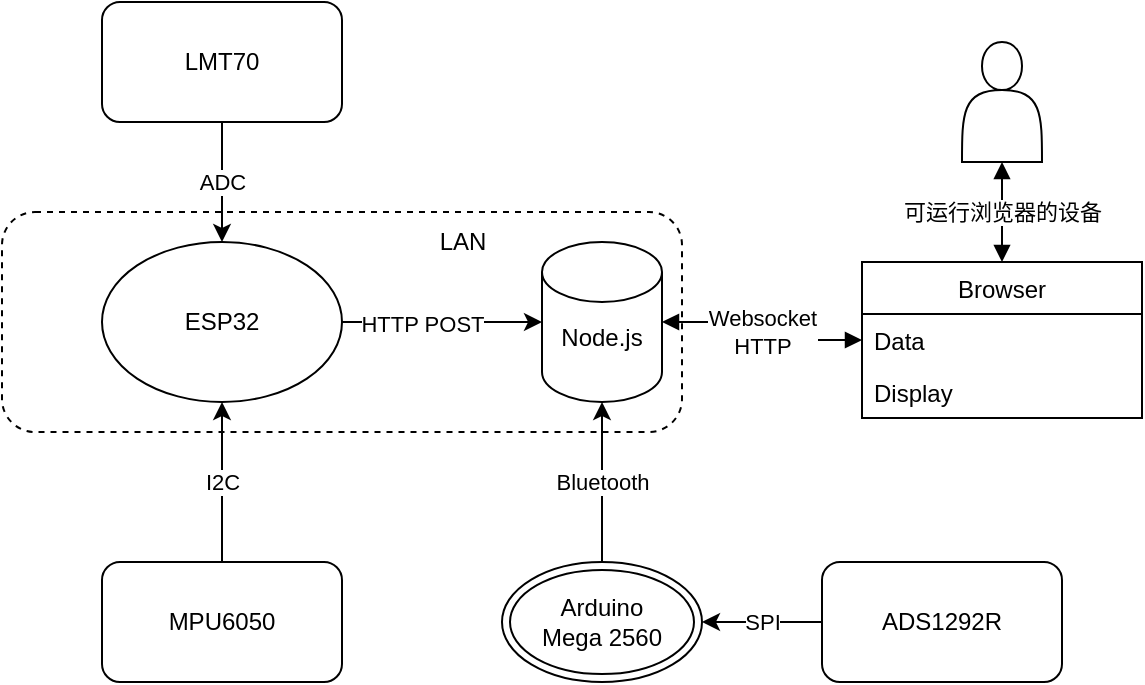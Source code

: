 <mxfile version="13.6.5">
    <diagram id="s0aIvk6Lv2XR50xBCdBM" name="Page-1">
        <mxGraphModel dx="311" dy="932" grid="1" gridSize="10" guides="1" tooltips="1" connect="1" arrows="1" fold="1" page="1" pageScale="1" pageWidth="827" pageHeight="1169" math="0" shadow="0">
            <root>
                <mxCell id="0"/>
                <mxCell id="1" parent="0"/>
                <mxCell id="22" value="" style="rounded=1;whiteSpace=wrap;html=1;dashed=1;" parent="1" vertex="1">
                    <mxGeometry x="130" y="375" width="340" height="110" as="geometry"/>
                </mxCell>
                <mxCell id="10" style="edgeStyle=orthogonalEdgeStyle;rounded=0;orthogonalLoop=1;jettySize=auto;html=1;exitX=1;exitY=0.5;exitDx=0;exitDy=0;" parent="1" source="8" target="9" edge="1">
                    <mxGeometry relative="1" as="geometry"/>
                </mxCell>
                <mxCell id="11" value="HTTP POST" style="edgeLabel;html=1;align=center;verticalAlign=middle;resizable=0;points=[];" parent="10" vertex="1" connectable="0">
                    <mxGeometry x="-0.2" y="-1" relative="1" as="geometry">
                        <mxPoint as="offset"/>
                    </mxGeometry>
                </mxCell>
                <mxCell id="8" value="ESP32" style="ellipse;whiteSpace=wrap;html=1;" parent="1" vertex="1">
                    <mxGeometry x="180" y="390" width="120" height="80" as="geometry"/>
                </mxCell>
                <mxCell id="9" value="&lt;br&gt;Node.js" style="shape=cylinder2;whiteSpace=wrap;html=1;boundedLbl=1;backgroundOutline=1;size=15;" parent="1" vertex="1">
                    <mxGeometry x="400" y="390" width="60" height="80" as="geometry"/>
                </mxCell>
                <mxCell id="13" value="ADC" style="edgeStyle=orthogonalEdgeStyle;rounded=0;orthogonalLoop=1;jettySize=auto;html=1;entryX=0.5;entryY=0;entryDx=0;entryDy=0;" parent="1" source="12" target="8" edge="1">
                    <mxGeometry relative="1" as="geometry"/>
                </mxCell>
                <mxCell id="12" value="LMT70" style="rounded=1;whiteSpace=wrap;html=1;" parent="1" vertex="1">
                    <mxGeometry x="180" y="270" width="120" height="60" as="geometry"/>
                </mxCell>
                <mxCell id="15" value="I2C" style="edgeStyle=orthogonalEdgeStyle;rounded=0;orthogonalLoop=1;jettySize=auto;html=1;entryX=0.5;entryY=1;entryDx=0;entryDy=0;" parent="1" source="14" target="8" edge="1">
                    <mxGeometry relative="1" as="geometry"/>
                </mxCell>
                <mxCell id="14" value="MPU6050" style="rounded=1;whiteSpace=wrap;html=1;" parent="1" vertex="1">
                    <mxGeometry x="180" y="550" width="120" height="60" as="geometry"/>
                </mxCell>
                <mxCell id="25" value="Bluetooth" style="edgeStyle=orthogonalEdgeStyle;rounded=0;orthogonalLoop=1;jettySize=auto;html=1;" parent="1" source="18" target="9" edge="1">
                    <mxGeometry relative="1" as="geometry"/>
                </mxCell>
                <mxCell id="18" value="Arduino&lt;br&gt;Mega 2560" style="ellipse;shape=doubleEllipse;whiteSpace=wrap;html=1;" parent="1" vertex="1">
                    <mxGeometry x="380" y="550" width="100" height="60" as="geometry"/>
                </mxCell>
                <mxCell id="24" value="SPI" style="edgeStyle=orthogonalEdgeStyle;rounded=0;orthogonalLoop=1;jettySize=auto;html=1;" parent="1" source="20" target="18" edge="1">
                    <mxGeometry relative="1" as="geometry"/>
                </mxCell>
                <mxCell id="20" value="ADS1292R" style="rounded=1;whiteSpace=wrap;html=1;" parent="1" vertex="1">
                    <mxGeometry x="540" y="550" width="120" height="60" as="geometry"/>
                </mxCell>
                <mxCell id="23" value="LAN" style="text;html=1;align=center;verticalAlign=middle;resizable=0;points=[];autosize=1;" parent="1" vertex="1">
                    <mxGeometry x="340" y="380" width="40" height="20" as="geometry"/>
                </mxCell>
                <mxCell id="32" value="Websocket&lt;br&gt;HTTP" style="edgeStyle=orthogonalEdgeStyle;rounded=0;orthogonalLoop=1;jettySize=auto;html=1;startArrow=block;startFill=1;endArrow=block;endFill=1;" edge="1" parent="1" source="26" target="9">
                    <mxGeometry relative="1" as="geometry"/>
                </mxCell>
                <mxCell id="26" value="Browser" style="swimlane;fontStyle=0;childLayout=stackLayout;horizontal=1;startSize=26;fillColor=none;horizontalStack=0;resizeParent=1;resizeParentMax=0;resizeLast=0;collapsible=1;marginBottom=0;" vertex="1" parent="1">
                    <mxGeometry x="560" y="400" width="140" height="78" as="geometry"/>
                </mxCell>
                <mxCell id="27" value="Data" style="text;strokeColor=none;fillColor=none;align=left;verticalAlign=top;spacingLeft=4;spacingRight=4;overflow=hidden;rotatable=0;points=[[0,0.5],[1,0.5]];portConstraint=eastwest;" vertex="1" parent="26">
                    <mxGeometry y="26" width="140" height="26" as="geometry"/>
                </mxCell>
                <mxCell id="29" value="Display&#10;" style="text;strokeColor=none;fillColor=none;align=left;verticalAlign=top;spacingLeft=4;spacingRight=4;overflow=hidden;rotatable=0;points=[[0,0.5],[1,0.5]];portConstraint=eastwest;" vertex="1" parent="26">
                    <mxGeometry y="52" width="140" height="26" as="geometry"/>
                </mxCell>
                <mxCell id="35" value="可运行浏览器的设备" style="edgeStyle=orthogonalEdgeStyle;rounded=0;orthogonalLoop=1;jettySize=auto;html=1;entryX=0.5;entryY=0;entryDx=0;entryDy=0;startArrow=block;startFill=1;endArrow=block;endFill=1;" edge="1" parent="1" source="34" target="26">
                    <mxGeometry relative="1" as="geometry"/>
                </mxCell>
                <mxCell id="34" value="" style="shape=actor;whiteSpace=wrap;html=1;" vertex="1" parent="1">
                    <mxGeometry x="610" y="290" width="40" height="60" as="geometry"/>
                </mxCell>
            </root>
        </mxGraphModel>
    </diagram>
</mxfile>